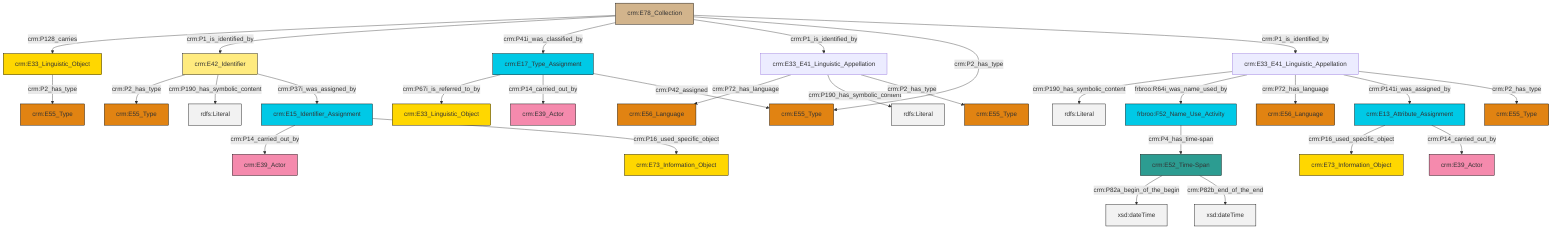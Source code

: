 graph TD
classDef Literal fill:#f2f2f2,stroke:#000000;
classDef CRM_Entity fill:#FFFFFF,stroke:#000000;
classDef Temporal_Entity fill:#00C9E6, stroke:#000000;
classDef Type fill:#E18312, stroke:#000000;
classDef Time-Span fill:#2C9C91, stroke:#000000;
classDef Appellation fill:#FFEB7F, stroke:#000000;
classDef Place fill:#008836, stroke:#000000;
classDef Persistent_Item fill:#B266B2, stroke:#000000;
classDef Conceptual_Object fill:#FFD700, stroke:#000000;
classDef Physical_Thing fill:#D2B48C, stroke:#000000;
classDef Actor fill:#f58aad, stroke:#000000;
classDef PC_Classes fill:#4ce600, stroke:#000000;
classDef Multi fill:#cccccc,stroke:#000000;

2["crm:E78_Collection"]:::Physical_Thing -->|crm:P128_carries| 6["crm:E33_Linguistic_Object"]:::Conceptual_Object
9["crm:E15_Identifier_Assignment"]:::Temporal_Entity -->|crm:P14_carried_out_by| 4["crm:E39_Actor"]:::Actor
2["crm:E78_Collection"]:::Physical_Thing -->|crm:P1_is_identified_by| 10["crm:E42_Identifier"]:::Appellation
0["crm:E33_E41_Linguistic_Appellation"]:::Default -->|crm:P72_has_language| 12["crm:E56_Language"]:::Type
13["crm:E33_E41_Linguistic_Appellation"]:::Default -->|crm:P190_has_symbolic_content| 14[rdfs:Literal]:::Literal
17["crm:E52_Time-Span"]:::Time-Span -->|crm:P82a_begin_of_the_begin| 18[xsd:dateTime]:::Literal
13["crm:E33_E41_Linguistic_Appellation"]:::Default -->|frbroo:R64i_was_name_used_by| 19["frbroo:F52_Name_Use_Activity"]:::Temporal_Entity
10["crm:E42_Identifier"]:::Appellation -->|crm:P2_has_type| 24["crm:E55_Type"]:::Type
17["crm:E52_Time-Span"]:::Time-Span -->|crm:P82b_end_of_the_end| 25[xsd:dateTime]:::Literal
26["crm:E17_Type_Assignment"]:::Temporal_Entity -->|crm:P67i_is_referred_to_by| 20["crm:E33_Linguistic_Object"]:::Conceptual_Object
2["crm:E78_Collection"]:::Physical_Thing -->|crm:P41i_was_classified_by| 26["crm:E17_Type_Assignment"]:::Temporal_Entity
13["crm:E33_E41_Linguistic_Appellation"]:::Default -->|crm:P72_has_language| 34["crm:E56_Language"]:::Type
2["crm:E78_Collection"]:::Physical_Thing -->|crm:P1_is_identified_by| 0["crm:E33_E41_Linguistic_Appellation"]:::Default
26["crm:E17_Type_Assignment"]:::Temporal_Entity -->|crm:P14_carried_out_by| 15["crm:E39_Actor"]:::Actor
6["crm:E33_Linguistic_Object"]:::Conceptual_Object -->|crm:P2_has_type| 29["crm:E55_Type"]:::Type
10["crm:E42_Identifier"]:::Appellation -->|crm:P190_has_symbolic_content| 40[rdfs:Literal]:::Literal
9["crm:E15_Identifier_Assignment"]:::Temporal_Entity -->|crm:P16_used_specific_object| 41["crm:E73_Information_Object"]:::Conceptual_Object
13["crm:E33_E41_Linguistic_Appellation"]:::Default -->|crm:P141i_was_assigned_by| 43["crm:E13_Attribute_Assignment"]:::Temporal_Entity
26["crm:E17_Type_Assignment"]:::Temporal_Entity -->|crm:P42_assigned| 7["crm:E55_Type"]:::Type
0["crm:E33_E41_Linguistic_Appellation"]:::Default -->|crm:P190_has_symbolic_content| 46[rdfs:Literal]:::Literal
43["crm:E13_Attribute_Assignment"]:::Temporal_Entity -->|crm:P16_used_specific_object| 32["crm:E73_Information_Object"]:::Conceptual_Object
0["crm:E33_E41_Linguistic_Appellation"]:::Default -->|crm:P2_has_type| 22["crm:E55_Type"]:::Type
2["crm:E78_Collection"]:::Physical_Thing -->|crm:P2_has_type| 7["crm:E55_Type"]:::Type
19["frbroo:F52_Name_Use_Activity"]:::Temporal_Entity -->|crm:P4_has_time-span| 17["crm:E52_Time-Span"]:::Time-Span
10["crm:E42_Identifier"]:::Appellation -->|crm:P37i_was_assigned_by| 9["crm:E15_Identifier_Assignment"]:::Temporal_Entity
43["crm:E13_Attribute_Assignment"]:::Temporal_Entity -->|crm:P14_carried_out_by| 37["crm:E39_Actor"]:::Actor
2["crm:E78_Collection"]:::Physical_Thing -->|crm:P1_is_identified_by| 13["crm:E33_E41_Linguistic_Appellation"]:::Default
13["crm:E33_E41_Linguistic_Appellation"]:::Default -->|crm:P2_has_type| 44["crm:E55_Type"]:::Type